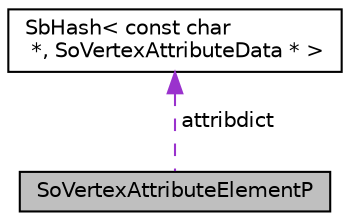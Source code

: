 digraph "SoVertexAttributeElementP"
{
 // LATEX_PDF_SIZE
  edge [fontname="Helvetica",fontsize="10",labelfontname="Helvetica",labelfontsize="10"];
  node [fontname="Helvetica",fontsize="10",shape=record];
  Node1 [label="SoVertexAttributeElementP",height=0.2,width=0.4,color="black", fillcolor="grey75", style="filled", fontcolor="black",tooltip=" "];
  Node2 -> Node1 [dir="back",color="darkorchid3",fontsize="10",style="dashed",label=" attribdict" ,fontname="Helvetica"];
  Node2 [label="SbHash\< const char\l *, SoVertexAttributeData * \>",height=0.2,width=0.4,color="black", fillcolor="white", style="filled",URL="$classSbHash.html",tooltip=" "];
}
